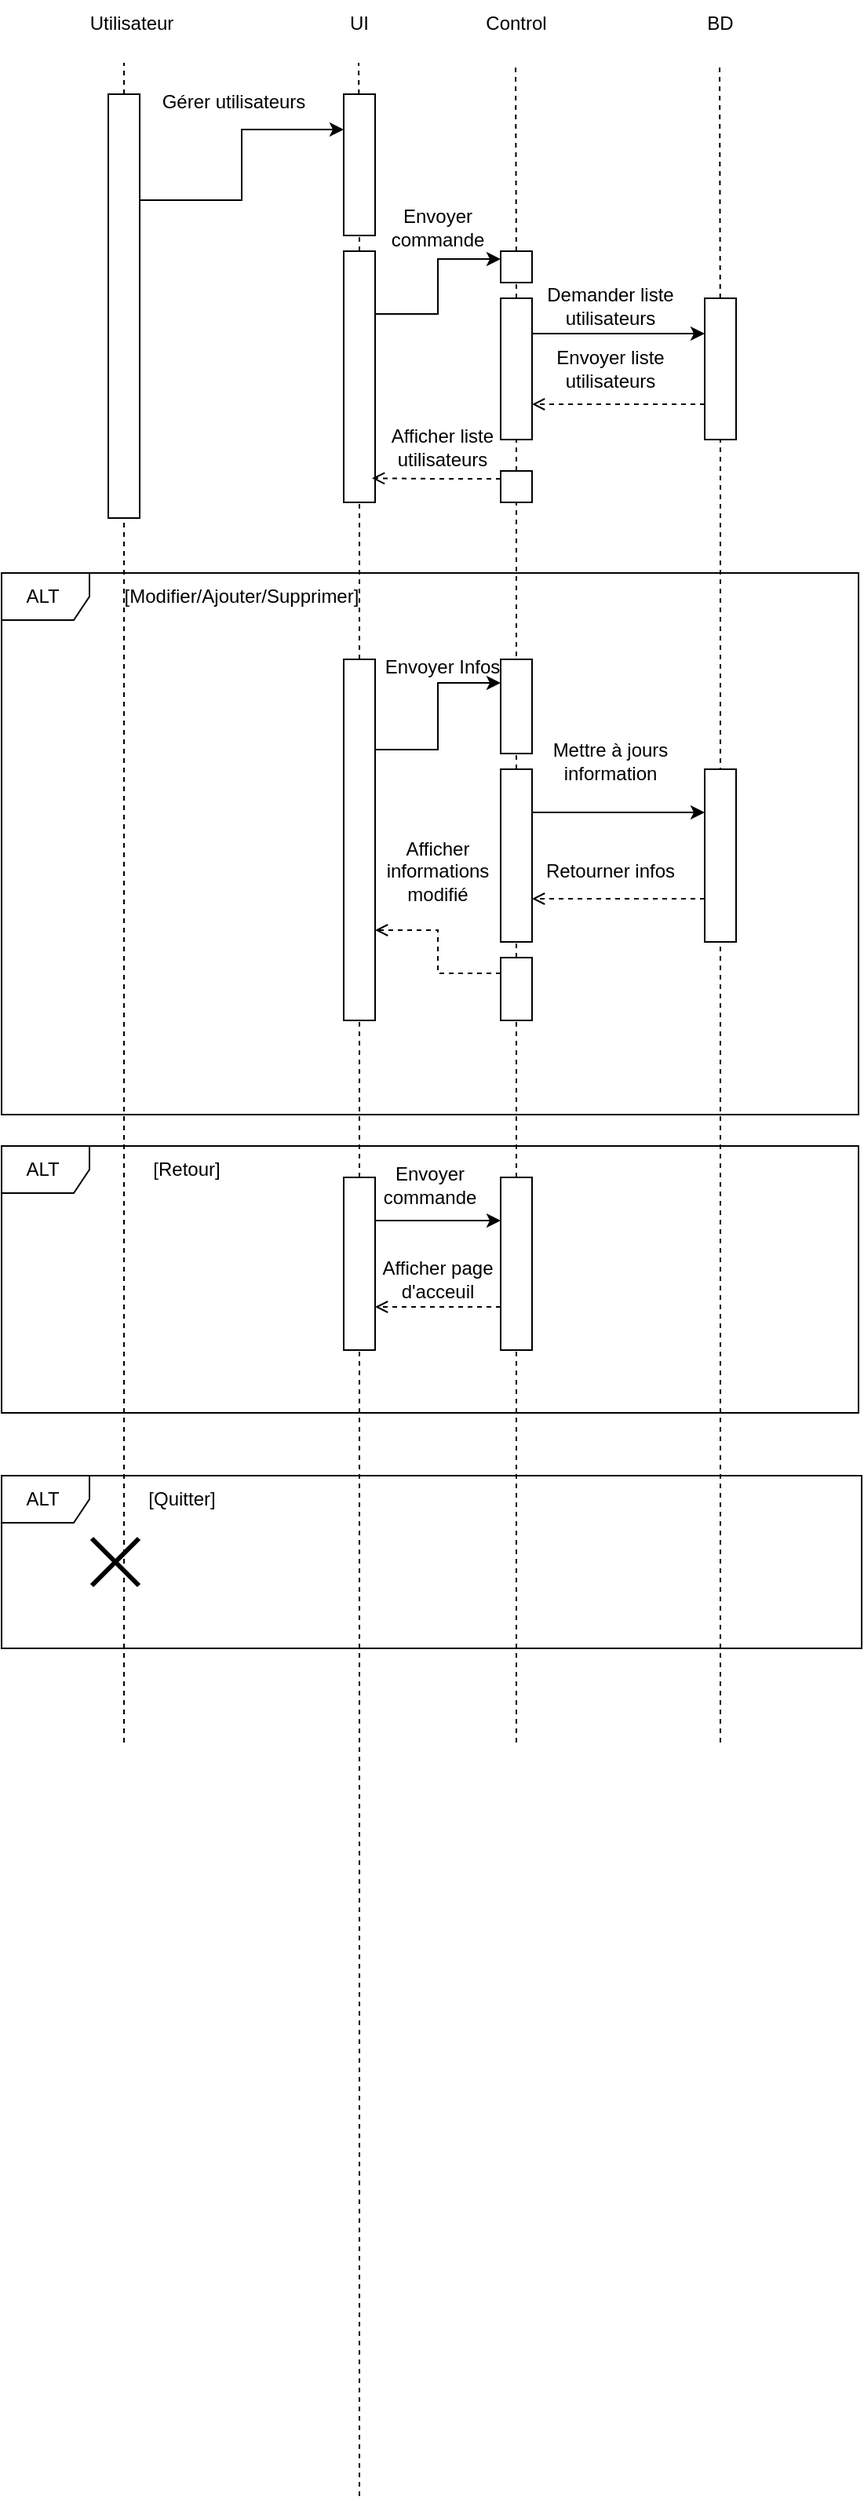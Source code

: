 <mxfile version="26.2.5">
  <diagram name="Page-1" id="FzB7ItIa9mreEgubFLcC">
    <mxGraphModel dx="1228" dy="661" grid="1" gridSize="10" guides="1" tooltips="1" connect="1" arrows="1" fold="1" page="1" pageScale="1" pageWidth="827" pageHeight="1169" math="0" shadow="0">
      <root>
        <mxCell id="0" />
        <mxCell id="1" parent="0" />
        <mxCell id="IpF2y_4fmel3WClAhzL0-1" value="Utilisateur" style="text;html=1;align=center;verticalAlign=middle;whiteSpace=wrap;rounded=0;" vertex="1" parent="1">
          <mxGeometry x="140" y="50" width="90" height="30" as="geometry" />
        </mxCell>
        <mxCell id="IpF2y_4fmel3WClAhzL0-2" value="UI" style="text;html=1;align=center;verticalAlign=middle;whiteSpace=wrap;rounded=0;" vertex="1" parent="1">
          <mxGeometry x="300" y="50" width="60" height="30" as="geometry" />
        </mxCell>
        <mxCell id="IpF2y_4fmel3WClAhzL0-3" value="Control" style="text;html=1;align=center;verticalAlign=middle;whiteSpace=wrap;rounded=0;" vertex="1" parent="1">
          <mxGeometry x="400" y="50" width="60" height="30" as="geometry" />
        </mxCell>
        <mxCell id="IpF2y_4fmel3WClAhzL0-4" value="BD" style="text;html=1;align=center;verticalAlign=middle;whiteSpace=wrap;rounded=0;" vertex="1" parent="1">
          <mxGeometry x="530" y="50" width="60" height="30" as="geometry" />
        </mxCell>
        <mxCell id="IpF2y_4fmel3WClAhzL0-5" value="" style="endArrow=none;dashed=1;html=1;rounded=0;" edge="1" parent="1">
          <mxGeometry width="50" height="50" relative="1" as="geometry">
            <mxPoint x="180" y="1160" as="sourcePoint" />
            <mxPoint x="180" y="90" as="targetPoint" />
          </mxGeometry>
        </mxCell>
        <mxCell id="IpF2y_4fmel3WClAhzL0-6" value="" style="endArrow=none;dashed=1;html=1;rounded=0;" edge="1" parent="1" source="IpF2y_4fmel3WClAhzL0-10">
          <mxGeometry width="50" height="50" relative="1" as="geometry">
            <mxPoint x="330" y="1160" as="sourcePoint" />
            <mxPoint x="329.5" y="90" as="targetPoint" />
          </mxGeometry>
        </mxCell>
        <mxCell id="IpF2y_4fmel3WClAhzL0-7" value="" style="endArrow=none;dashed=1;html=1;rounded=0;" edge="1" parent="1" source="IpF2y_4fmel3WClAhzL0-16">
          <mxGeometry width="50" height="50" relative="1" as="geometry">
            <mxPoint x="430" y="1160" as="sourcePoint" />
            <mxPoint x="429.5" y="90" as="targetPoint" />
          </mxGeometry>
        </mxCell>
        <mxCell id="IpF2y_4fmel3WClAhzL0-8" value="" style="endArrow=none;dashed=1;html=1;rounded=0;" edge="1" parent="1" source="IpF2y_4fmel3WClAhzL0-23">
          <mxGeometry width="50" height="50" relative="1" as="geometry">
            <mxPoint x="560" y="1160" as="sourcePoint" />
            <mxPoint x="559.5" y="90" as="targetPoint" />
          </mxGeometry>
        </mxCell>
        <mxCell id="IpF2y_4fmel3WClAhzL0-12" style="edgeStyle=orthogonalEdgeStyle;rounded=0;orthogonalLoop=1;jettySize=auto;html=1;exitX=1;exitY=0.25;exitDx=0;exitDy=0;entryX=0;entryY=0.25;entryDx=0;entryDy=0;" edge="1" parent="1" source="IpF2y_4fmel3WClAhzL0-9" target="IpF2y_4fmel3WClAhzL0-10">
          <mxGeometry relative="1" as="geometry" />
        </mxCell>
        <mxCell id="IpF2y_4fmel3WClAhzL0-9" value="" style="rounded=0;whiteSpace=wrap;html=1;" vertex="1" parent="1">
          <mxGeometry x="170" y="110" width="20" height="270" as="geometry" />
        </mxCell>
        <mxCell id="IpF2y_4fmel3WClAhzL0-11" value="" style="endArrow=none;dashed=1;html=1;rounded=0;" edge="1" parent="1" source="IpF2y_4fmel3WClAhzL0-14" target="IpF2y_4fmel3WClAhzL0-10">
          <mxGeometry width="50" height="50" relative="1" as="geometry">
            <mxPoint x="330" y="1160" as="sourcePoint" />
            <mxPoint x="329.5" y="90" as="targetPoint" />
          </mxGeometry>
        </mxCell>
        <mxCell id="IpF2y_4fmel3WClAhzL0-10" value="" style="rounded=0;whiteSpace=wrap;html=1;" vertex="1" parent="1">
          <mxGeometry x="320" y="110" width="20" height="90" as="geometry" />
        </mxCell>
        <mxCell id="IpF2y_4fmel3WClAhzL0-13" value="Gérer utilisateurs" style="text;html=1;align=center;verticalAlign=middle;whiteSpace=wrap;rounded=0;" vertex="1" parent="1">
          <mxGeometry x="190" y="100" width="120" height="30" as="geometry" />
        </mxCell>
        <mxCell id="IpF2y_4fmel3WClAhzL0-15" value="" style="endArrow=none;dashed=1;html=1;rounded=0;entryX=0.5;entryY=0;entryDx=0;entryDy=0;" edge="1" parent="1" source="IpF2y_4fmel3WClAhzL0-38" target="IpF2y_4fmel3WClAhzL0-14">
          <mxGeometry width="50" height="50" relative="1" as="geometry">
            <mxPoint x="330" y="1640" as="sourcePoint" />
            <mxPoint x="320" y="850" as="targetPoint" />
          </mxGeometry>
        </mxCell>
        <mxCell id="IpF2y_4fmel3WClAhzL0-18" style="edgeStyle=orthogonalEdgeStyle;rounded=0;orthogonalLoop=1;jettySize=auto;html=1;exitX=1;exitY=0.25;exitDx=0;exitDy=0;entryX=0;entryY=0.25;entryDx=0;entryDy=0;" edge="1" parent="1" source="IpF2y_4fmel3WClAhzL0-14" target="IpF2y_4fmel3WClAhzL0-16">
          <mxGeometry relative="1" as="geometry" />
        </mxCell>
        <mxCell id="IpF2y_4fmel3WClAhzL0-14" value="" style="rounded=0;whiteSpace=wrap;html=1;" vertex="1" parent="1">
          <mxGeometry x="320" y="210" width="20" height="160" as="geometry" />
        </mxCell>
        <mxCell id="IpF2y_4fmel3WClAhzL0-17" value="" style="endArrow=none;dashed=1;html=1;rounded=0;" edge="1" parent="1" source="IpF2y_4fmel3WClAhzL0-19" target="IpF2y_4fmel3WClAhzL0-16">
          <mxGeometry width="50" height="50" relative="1" as="geometry">
            <mxPoint x="430" y="1160" as="sourcePoint" />
            <mxPoint x="429.5" y="90" as="targetPoint" />
          </mxGeometry>
        </mxCell>
        <mxCell id="IpF2y_4fmel3WClAhzL0-16" value="" style="rounded=0;whiteSpace=wrap;html=1;" vertex="1" parent="1">
          <mxGeometry x="420" y="210" width="20" height="20" as="geometry" />
        </mxCell>
        <mxCell id="IpF2y_4fmel3WClAhzL0-20" value="" style="endArrow=none;dashed=1;html=1;rounded=0;" edge="1" parent="1" source="IpF2y_4fmel3WClAhzL0-29" target="IpF2y_4fmel3WClAhzL0-19">
          <mxGeometry width="50" height="50" relative="1" as="geometry">
            <mxPoint x="430" y="1160" as="sourcePoint" />
            <mxPoint x="430" y="230" as="targetPoint" />
          </mxGeometry>
        </mxCell>
        <mxCell id="IpF2y_4fmel3WClAhzL0-25" style="edgeStyle=orthogonalEdgeStyle;rounded=0;orthogonalLoop=1;jettySize=auto;html=1;exitX=1;exitY=0.25;exitDx=0;exitDy=0;entryX=0;entryY=0.25;entryDx=0;entryDy=0;" edge="1" parent="1" source="IpF2y_4fmel3WClAhzL0-19" target="IpF2y_4fmel3WClAhzL0-23">
          <mxGeometry relative="1" as="geometry" />
        </mxCell>
        <mxCell id="IpF2y_4fmel3WClAhzL0-19" value="" style="rounded=0;whiteSpace=wrap;html=1;" vertex="1" parent="1">
          <mxGeometry x="420" y="240" width="20" height="90" as="geometry" />
        </mxCell>
        <mxCell id="IpF2y_4fmel3WClAhzL0-21" value="Envoyer commande" style="text;html=1;align=center;verticalAlign=middle;whiteSpace=wrap;rounded=0;" vertex="1" parent="1">
          <mxGeometry x="350" y="180" width="60" height="30" as="geometry" />
        </mxCell>
        <mxCell id="IpF2y_4fmel3WClAhzL0-24" value="" style="endArrow=none;dashed=1;html=1;rounded=0;" edge="1" parent="1" target="IpF2y_4fmel3WClAhzL0-23">
          <mxGeometry width="50" height="50" relative="1" as="geometry">
            <mxPoint x="560" y="1160" as="sourcePoint" />
            <mxPoint x="559.5" y="90" as="targetPoint" />
          </mxGeometry>
        </mxCell>
        <mxCell id="IpF2y_4fmel3WClAhzL0-27" style="edgeStyle=orthogonalEdgeStyle;rounded=0;orthogonalLoop=1;jettySize=auto;html=1;exitX=0;exitY=0.75;exitDx=0;exitDy=0;entryX=1;entryY=0.75;entryDx=0;entryDy=0;endArrow=open;endFill=0;dashed=1;" edge="1" parent="1" source="IpF2y_4fmel3WClAhzL0-23" target="IpF2y_4fmel3WClAhzL0-19">
          <mxGeometry relative="1" as="geometry" />
        </mxCell>
        <mxCell id="IpF2y_4fmel3WClAhzL0-23" value="" style="rounded=0;whiteSpace=wrap;html=1;" vertex="1" parent="1">
          <mxGeometry x="550" y="240" width="20" height="90" as="geometry" />
        </mxCell>
        <mxCell id="IpF2y_4fmel3WClAhzL0-26" value="Demander liste utilisateurs" style="text;html=1;align=center;verticalAlign=middle;whiteSpace=wrap;rounded=0;" vertex="1" parent="1">
          <mxGeometry x="440" y="230" width="100" height="30" as="geometry" />
        </mxCell>
        <mxCell id="IpF2y_4fmel3WClAhzL0-28" value="Envoyer liste utilisateurs" style="text;html=1;align=center;verticalAlign=middle;whiteSpace=wrap;rounded=0;" vertex="1" parent="1">
          <mxGeometry x="440" y="270" width="100" height="30" as="geometry" />
        </mxCell>
        <mxCell id="IpF2y_4fmel3WClAhzL0-30" value="" style="endArrow=none;dashed=1;html=1;rounded=0;" edge="1" parent="1" source="IpF2y_4fmel3WClAhzL0-44" target="IpF2y_4fmel3WClAhzL0-29">
          <mxGeometry width="50" height="50" relative="1" as="geometry">
            <mxPoint x="430" y="1160" as="sourcePoint" />
            <mxPoint x="430" y="330" as="targetPoint" />
          </mxGeometry>
        </mxCell>
        <mxCell id="IpF2y_4fmel3WClAhzL0-29" value="" style="rounded=0;whiteSpace=wrap;html=1;" vertex="1" parent="1">
          <mxGeometry x="420" y="350" width="20" height="20" as="geometry" />
        </mxCell>
        <mxCell id="IpF2y_4fmel3WClAhzL0-31" style="edgeStyle=orthogonalEdgeStyle;rounded=0;orthogonalLoop=1;jettySize=auto;html=1;exitX=0;exitY=0.25;exitDx=0;exitDy=0;entryX=0.9;entryY=0.904;entryDx=0;entryDy=0;entryPerimeter=0;endArrow=open;endFill=0;dashed=1;" edge="1" parent="1" source="IpF2y_4fmel3WClAhzL0-29" target="IpF2y_4fmel3WClAhzL0-14">
          <mxGeometry relative="1" as="geometry" />
        </mxCell>
        <mxCell id="IpF2y_4fmel3WClAhzL0-32" value="Afficher liste utilisateurs" style="text;html=1;align=center;verticalAlign=middle;whiteSpace=wrap;rounded=0;" vertex="1" parent="1">
          <mxGeometry x="346" y="320" width="74" height="30" as="geometry" />
        </mxCell>
        <mxCell id="IpF2y_4fmel3WClAhzL0-33" value="ALT&amp;nbsp;" style="shape=umlFrame;whiteSpace=wrap;html=1;pointerEvents=0;width=56;height=30;" vertex="1" parent="1">
          <mxGeometry x="102" y="415" width="546" height="345" as="geometry" />
        </mxCell>
        <mxCell id="IpF2y_4fmel3WClAhzL0-34" value="[Modifier/Ajouter/Supprimer]" style="text;html=1;align=center;verticalAlign=middle;whiteSpace=wrap;rounded=0;" vertex="1" parent="1">
          <mxGeometry x="160" y="415" width="190" height="30" as="geometry" />
        </mxCell>
        <mxCell id="IpF2y_4fmel3WClAhzL0-35" value="ALT&amp;nbsp;" style="shape=umlFrame;whiteSpace=wrap;html=1;pointerEvents=0;width=56;height=30;" vertex="1" parent="1">
          <mxGeometry x="102" y="780" width="546" height="170" as="geometry" />
        </mxCell>
        <mxCell id="IpF2y_4fmel3WClAhzL0-37" value="[Retour]" style="text;html=1;align=center;verticalAlign=middle;whiteSpace=wrap;rounded=0;" vertex="1" parent="1">
          <mxGeometry x="190" y="780" width="60" height="30" as="geometry" />
        </mxCell>
        <mxCell id="IpF2y_4fmel3WClAhzL0-39" value="" style="endArrow=none;dashed=1;html=1;rounded=0;entryX=0.5;entryY=0;entryDx=0;entryDy=0;" edge="1" parent="1" source="IpF2y_4fmel3WClAhzL0-56" target="IpF2y_4fmel3WClAhzL0-38">
          <mxGeometry width="50" height="50" relative="1" as="geometry">
            <mxPoint x="330" y="1640" as="sourcePoint" />
            <mxPoint x="330" y="210" as="targetPoint" />
          </mxGeometry>
        </mxCell>
        <mxCell id="IpF2y_4fmel3WClAhzL0-41" style="edgeStyle=orthogonalEdgeStyle;rounded=0;orthogonalLoop=1;jettySize=auto;html=1;exitX=1;exitY=0.25;exitDx=0;exitDy=0;entryX=0;entryY=0.25;entryDx=0;entryDy=0;" edge="1" parent="1" source="IpF2y_4fmel3WClAhzL0-38" target="IpF2y_4fmel3WClAhzL0-40">
          <mxGeometry relative="1" as="geometry" />
        </mxCell>
        <mxCell id="IpF2y_4fmel3WClAhzL0-38" value="" style="rounded=0;whiteSpace=wrap;html=1;" vertex="1" parent="1">
          <mxGeometry x="320" y="470" width="20" height="230" as="geometry" />
        </mxCell>
        <mxCell id="IpF2y_4fmel3WClAhzL0-40" value="" style="rounded=0;whiteSpace=wrap;html=1;" vertex="1" parent="1">
          <mxGeometry x="420" y="470" width="20" height="60" as="geometry" />
        </mxCell>
        <mxCell id="IpF2y_4fmel3WClAhzL0-42" value="Envoyer Infos" style="text;html=1;align=center;verticalAlign=middle;whiteSpace=wrap;rounded=0;" vertex="1" parent="1">
          <mxGeometry x="343" y="460" width="80" height="30" as="geometry" />
        </mxCell>
        <mxCell id="IpF2y_4fmel3WClAhzL0-43" style="edgeStyle=orthogonalEdgeStyle;rounded=0;orthogonalLoop=1;jettySize=auto;html=1;exitX=0.5;exitY=1;exitDx=0;exitDy=0;" edge="1" parent="1" source="IpF2y_4fmel3WClAhzL0-40" target="IpF2y_4fmel3WClAhzL0-40">
          <mxGeometry relative="1" as="geometry" />
        </mxCell>
        <mxCell id="IpF2y_4fmel3WClAhzL0-45" value="" style="endArrow=none;dashed=1;html=1;rounded=0;" edge="1" parent="1" source="IpF2y_4fmel3WClAhzL0-52" target="IpF2y_4fmel3WClAhzL0-44">
          <mxGeometry width="50" height="50" relative="1" as="geometry">
            <mxPoint x="430" y="1160" as="sourcePoint" />
            <mxPoint x="430" y="370" as="targetPoint" />
          </mxGeometry>
        </mxCell>
        <mxCell id="IpF2y_4fmel3WClAhzL0-48" style="edgeStyle=orthogonalEdgeStyle;rounded=0;orthogonalLoop=1;jettySize=auto;html=1;exitX=1;exitY=0.25;exitDx=0;exitDy=0;entryX=0;entryY=0.25;entryDx=0;entryDy=0;" edge="1" parent="1" source="IpF2y_4fmel3WClAhzL0-44" target="IpF2y_4fmel3WClAhzL0-47">
          <mxGeometry relative="1" as="geometry" />
        </mxCell>
        <mxCell id="IpF2y_4fmel3WClAhzL0-44" value="" style="rounded=0;whiteSpace=wrap;html=1;" vertex="1" parent="1">
          <mxGeometry x="420" y="540" width="20" height="110" as="geometry" />
        </mxCell>
        <mxCell id="IpF2y_4fmel3WClAhzL0-50" style="edgeStyle=orthogonalEdgeStyle;rounded=0;orthogonalLoop=1;jettySize=auto;html=1;exitX=0;exitY=0.75;exitDx=0;exitDy=0;entryX=1;entryY=0.75;entryDx=0;entryDy=0;dashed=1;endArrow=open;endFill=0;" edge="1" parent="1" source="IpF2y_4fmel3WClAhzL0-47" target="IpF2y_4fmel3WClAhzL0-44">
          <mxGeometry relative="1" as="geometry" />
        </mxCell>
        <mxCell id="IpF2y_4fmel3WClAhzL0-47" value="" style="rounded=0;whiteSpace=wrap;html=1;" vertex="1" parent="1">
          <mxGeometry x="550" y="540" width="20" height="110" as="geometry" />
        </mxCell>
        <mxCell id="IpF2y_4fmel3WClAhzL0-49" value="Mettre à jours information" style="text;html=1;align=center;verticalAlign=middle;whiteSpace=wrap;rounded=0;" vertex="1" parent="1">
          <mxGeometry x="435" y="520" width="110" height="30" as="geometry" />
        </mxCell>
        <mxCell id="IpF2y_4fmel3WClAhzL0-51" value="Retourner infos" style="text;html=1;align=center;verticalAlign=middle;whiteSpace=wrap;rounded=0;" vertex="1" parent="1">
          <mxGeometry x="440" y="590" width="100" height="30" as="geometry" />
        </mxCell>
        <mxCell id="IpF2y_4fmel3WClAhzL0-53" value="" style="endArrow=none;dashed=1;html=1;rounded=0;" edge="1" parent="1" source="IpF2y_4fmel3WClAhzL0-58" target="IpF2y_4fmel3WClAhzL0-52">
          <mxGeometry width="50" height="50" relative="1" as="geometry">
            <mxPoint x="430" y="1160" as="sourcePoint" />
            <mxPoint x="430" y="650" as="targetPoint" />
          </mxGeometry>
        </mxCell>
        <mxCell id="IpF2y_4fmel3WClAhzL0-54" style="edgeStyle=orthogonalEdgeStyle;rounded=0;orthogonalLoop=1;jettySize=auto;html=1;exitX=0;exitY=0.25;exitDx=0;exitDy=0;entryX=1;entryY=0.75;entryDx=0;entryDy=0;endArrow=open;endFill=0;dashed=1;" edge="1" parent="1" source="IpF2y_4fmel3WClAhzL0-52" target="IpF2y_4fmel3WClAhzL0-38">
          <mxGeometry relative="1" as="geometry" />
        </mxCell>
        <mxCell id="IpF2y_4fmel3WClAhzL0-52" value="" style="rounded=0;whiteSpace=wrap;html=1;" vertex="1" parent="1">
          <mxGeometry x="420" y="660" width="20" height="40" as="geometry" />
        </mxCell>
        <mxCell id="IpF2y_4fmel3WClAhzL0-55" value="Afficher informations modifié" style="text;html=1;align=center;verticalAlign=middle;whiteSpace=wrap;rounded=0;" vertex="1" parent="1">
          <mxGeometry x="350" y="550" width="60" height="110" as="geometry" />
        </mxCell>
        <mxCell id="IpF2y_4fmel3WClAhzL0-57" value="" style="endArrow=none;dashed=1;html=1;rounded=0;entryX=0.5;entryY=0;entryDx=0;entryDy=0;" edge="1" parent="1" target="IpF2y_4fmel3WClAhzL0-56">
          <mxGeometry width="50" height="50" relative="1" as="geometry">
            <mxPoint x="330" y="1640" as="sourcePoint" />
            <mxPoint x="330" y="470" as="targetPoint" />
          </mxGeometry>
        </mxCell>
        <mxCell id="IpF2y_4fmel3WClAhzL0-60" style="edgeStyle=orthogonalEdgeStyle;rounded=0;orthogonalLoop=1;jettySize=auto;html=1;exitX=1;exitY=0.25;exitDx=0;exitDy=0;entryX=0;entryY=0.25;entryDx=0;entryDy=0;" edge="1" parent="1" source="IpF2y_4fmel3WClAhzL0-56" target="IpF2y_4fmel3WClAhzL0-58">
          <mxGeometry relative="1" as="geometry" />
        </mxCell>
        <mxCell id="IpF2y_4fmel3WClAhzL0-56" value="" style="rounded=0;whiteSpace=wrap;html=1;" vertex="1" parent="1">
          <mxGeometry x="320" y="800" width="20" height="110" as="geometry" />
        </mxCell>
        <mxCell id="IpF2y_4fmel3WClAhzL0-59" value="" style="endArrow=none;dashed=1;html=1;rounded=0;" edge="1" parent="1" target="IpF2y_4fmel3WClAhzL0-58">
          <mxGeometry width="50" height="50" relative="1" as="geometry">
            <mxPoint x="430" y="1160" as="sourcePoint" />
            <mxPoint x="430" y="700" as="targetPoint" />
          </mxGeometry>
        </mxCell>
        <mxCell id="IpF2y_4fmel3WClAhzL0-62" style="edgeStyle=orthogonalEdgeStyle;rounded=0;orthogonalLoop=1;jettySize=auto;html=1;exitX=0;exitY=0.75;exitDx=0;exitDy=0;entryX=1;entryY=0.75;entryDx=0;entryDy=0;dashed=1;endArrow=open;endFill=0;" edge="1" parent="1" source="IpF2y_4fmel3WClAhzL0-58" target="IpF2y_4fmel3WClAhzL0-56">
          <mxGeometry relative="1" as="geometry" />
        </mxCell>
        <mxCell id="IpF2y_4fmel3WClAhzL0-58" value="" style="rounded=0;whiteSpace=wrap;html=1;" vertex="1" parent="1">
          <mxGeometry x="420" y="800" width="20" height="110" as="geometry" />
        </mxCell>
        <mxCell id="IpF2y_4fmel3WClAhzL0-61" value="Envoyer commande" style="text;html=1;align=center;verticalAlign=middle;whiteSpace=wrap;rounded=0;" vertex="1" parent="1">
          <mxGeometry x="345" y="790" width="60" height="30" as="geometry" />
        </mxCell>
        <mxCell id="IpF2y_4fmel3WClAhzL0-63" value="Afficher page d&#39;acceuil" style="text;html=1;align=center;verticalAlign=middle;whiteSpace=wrap;rounded=0;" vertex="1" parent="1">
          <mxGeometry x="330" y="850" width="100" height="30" as="geometry" />
        </mxCell>
        <mxCell id="IpF2y_4fmel3WClAhzL0-64" value="ALT&amp;nbsp;" style="shape=umlFrame;whiteSpace=wrap;html=1;pointerEvents=0;width=56;height=30;" vertex="1" parent="1">
          <mxGeometry x="102" y="990" width="548" height="110" as="geometry" />
        </mxCell>
        <mxCell id="IpF2y_4fmel3WClAhzL0-65" value="[Quitter]" style="text;html=1;align=center;verticalAlign=middle;whiteSpace=wrap;rounded=0;" vertex="1" parent="1">
          <mxGeometry x="172" y="990" width="90" height="30" as="geometry" />
        </mxCell>
        <mxCell id="IpF2y_4fmel3WClAhzL0-66" value="" style="shape=umlDestroy;whiteSpace=wrap;html=1;strokeWidth=3;targetShapes=umlLifeline;" vertex="1" parent="1">
          <mxGeometry x="159.5" y="1030" width="30" height="30" as="geometry" />
        </mxCell>
      </root>
    </mxGraphModel>
  </diagram>
</mxfile>
